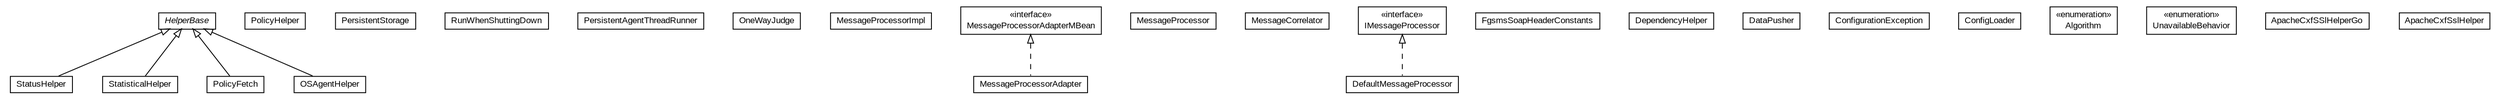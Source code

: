 #!/usr/local/bin/dot
#
# Class diagram 
# Generated by UMLGraph version R5_6-24-gf6e263 (http://www.umlgraph.org/)
#

digraph G {
	edge [fontname="arial",fontsize=10,labelfontname="arial",labelfontsize=10];
	node [fontname="arial",fontsize=10,shape=plaintext];
	nodesep=0.25;
	ranksep=0.5;
	// org.miloss.fgsms.agentcore.StatusHelper
	c31745 [label=<<table title="org.miloss.fgsms.agentcore.StatusHelper" border="0" cellborder="1" cellspacing="0" cellpadding="2" port="p" href="./StatusHelper.html">
		<tr><td><table border="0" cellspacing="0" cellpadding="1">
<tr><td align="center" balign="center"> StatusHelper </td></tr>
		</table></td></tr>
		</table>>, URL="./StatusHelper.html", fontname="arial", fontcolor="black", fontsize=10.0];
	// org.miloss.fgsms.agentcore.StatisticalHelper
	c31746 [label=<<table title="org.miloss.fgsms.agentcore.StatisticalHelper" border="0" cellborder="1" cellspacing="0" cellpadding="2" port="p" href="./StatisticalHelper.html">
		<tr><td><table border="0" cellspacing="0" cellpadding="1">
<tr><td align="center" balign="center"> StatisticalHelper </td></tr>
		</table></td></tr>
		</table>>, URL="./StatisticalHelper.html", fontname="arial", fontcolor="black", fontsize=10.0];
	// org.miloss.fgsms.agentcore.PolicyHelper
	c31747 [label=<<table title="org.miloss.fgsms.agentcore.PolicyHelper" border="0" cellborder="1" cellspacing="0" cellpadding="2" port="p" href="./PolicyHelper.html">
		<tr><td><table border="0" cellspacing="0" cellpadding="1">
<tr><td align="center" balign="center"> PolicyHelper </td></tr>
		</table></td></tr>
		</table>>, URL="./PolicyHelper.html", fontname="arial", fontcolor="black", fontsize=10.0];
	// org.miloss.fgsms.agentcore.PolicyFetch
	c31748 [label=<<table title="org.miloss.fgsms.agentcore.PolicyFetch" border="0" cellborder="1" cellspacing="0" cellpadding="2" port="p" href="./PolicyFetch.html">
		<tr><td><table border="0" cellspacing="0" cellpadding="1">
<tr><td align="center" balign="center"> PolicyFetch </td></tr>
		</table></td></tr>
		</table>>, URL="./PolicyFetch.html", fontname="arial", fontcolor="black", fontsize=10.0];
	// org.miloss.fgsms.agentcore.PersistentStorage
	c31749 [label=<<table title="org.miloss.fgsms.agentcore.PersistentStorage" border="0" cellborder="1" cellspacing="0" cellpadding="2" port="p" href="./PersistentStorage.html">
		<tr><td><table border="0" cellspacing="0" cellpadding="1">
<tr><td align="center" balign="center"> PersistentStorage </td></tr>
		</table></td></tr>
		</table>>, URL="./PersistentStorage.html", fontname="arial", fontcolor="black", fontsize=10.0];
	// org.miloss.fgsms.agentcore.PersistentStorage.RunWhenShuttingDown
	c31750 [label=<<table title="org.miloss.fgsms.agentcore.PersistentStorage.RunWhenShuttingDown" border="0" cellborder="1" cellspacing="0" cellpadding="2" port="p" href="./PersistentStorage.RunWhenShuttingDown.html">
		<tr><td><table border="0" cellspacing="0" cellpadding="1">
<tr><td align="center" balign="center"> RunWhenShuttingDown </td></tr>
		</table></td></tr>
		</table>>, URL="./PersistentStorage.RunWhenShuttingDown.html", fontname="arial", fontcolor="black", fontsize=10.0];
	// org.miloss.fgsms.agentcore.PersistentAgentThreadRunner
	c31751 [label=<<table title="org.miloss.fgsms.agentcore.PersistentAgentThreadRunner" border="0" cellborder="1" cellspacing="0" cellpadding="2" port="p" href="./PersistentAgentThreadRunner.html">
		<tr><td><table border="0" cellspacing="0" cellpadding="1">
<tr><td align="center" balign="center"> PersistentAgentThreadRunner </td></tr>
		</table></td></tr>
		</table>>, URL="./PersistentAgentThreadRunner.html", fontname="arial", fontcolor="black", fontsize=10.0];
	// org.miloss.fgsms.agentcore.OSAgentHelper
	c31752 [label=<<table title="org.miloss.fgsms.agentcore.OSAgentHelper" border="0" cellborder="1" cellspacing="0" cellpadding="2" port="p" href="./OSAgentHelper.html">
		<tr><td><table border="0" cellspacing="0" cellpadding="1">
<tr><td align="center" balign="center"> OSAgentHelper </td></tr>
		</table></td></tr>
		</table>>, URL="./OSAgentHelper.html", fontname="arial", fontcolor="black", fontsize=10.0];
	// org.miloss.fgsms.agentcore.OneWayJudge
	c31753 [label=<<table title="org.miloss.fgsms.agentcore.OneWayJudge" border="0" cellborder="1" cellspacing="0" cellpadding="2" port="p" href="./OneWayJudge.html">
		<tr><td><table border="0" cellspacing="0" cellpadding="1">
<tr><td align="center" balign="center"> OneWayJudge </td></tr>
		</table></td></tr>
		</table>>, URL="./OneWayJudge.html", fontname="arial", fontcolor="black", fontsize=10.0];
	// org.miloss.fgsms.agentcore.MessageProcessorImpl
	c31754 [label=<<table title="org.miloss.fgsms.agentcore.MessageProcessorImpl" border="0" cellborder="1" cellspacing="0" cellpadding="2" port="p" href="./MessageProcessorImpl.html">
		<tr><td><table border="0" cellspacing="0" cellpadding="1">
<tr><td align="center" balign="center"> MessageProcessorImpl </td></tr>
		</table></td></tr>
		</table>>, URL="./MessageProcessorImpl.html", fontname="arial", fontcolor="black", fontsize=10.0];
	// org.miloss.fgsms.agentcore.MessageProcessorAdapterMBean
	c31755 [label=<<table title="org.miloss.fgsms.agentcore.MessageProcessorAdapterMBean" border="0" cellborder="1" cellspacing="0" cellpadding="2" port="p" href="./MessageProcessorAdapterMBean.html">
		<tr><td><table border="0" cellspacing="0" cellpadding="1">
<tr><td align="center" balign="center"> &#171;interface&#187; </td></tr>
<tr><td align="center" balign="center"> MessageProcessorAdapterMBean </td></tr>
		</table></td></tr>
		</table>>, URL="./MessageProcessorAdapterMBean.html", fontname="arial", fontcolor="black", fontsize=10.0];
	// org.miloss.fgsms.agentcore.MessageProcessorAdapter
	c31756 [label=<<table title="org.miloss.fgsms.agentcore.MessageProcessorAdapter" border="0" cellborder="1" cellspacing="0" cellpadding="2" port="p" href="./MessageProcessorAdapter.html">
		<tr><td><table border="0" cellspacing="0" cellpadding="1">
<tr><td align="center" balign="center"> MessageProcessorAdapter </td></tr>
		</table></td></tr>
		</table>>, URL="./MessageProcessorAdapter.html", fontname="arial", fontcolor="black", fontsize=10.0];
	// org.miloss.fgsms.agentcore.MessageProcessor
	c31757 [label=<<table title="org.miloss.fgsms.agentcore.MessageProcessor" border="0" cellborder="1" cellspacing="0" cellpadding="2" port="p" href="./MessageProcessor.html">
		<tr><td><table border="0" cellspacing="0" cellpadding="1">
<tr><td align="center" balign="center"> MessageProcessor </td></tr>
		</table></td></tr>
		</table>>, URL="./MessageProcessor.html", fontname="arial", fontcolor="black", fontsize=10.0];
	// org.miloss.fgsms.agentcore.MessageCorrelator
	c31758 [label=<<table title="org.miloss.fgsms.agentcore.MessageCorrelator" border="0" cellborder="1" cellspacing="0" cellpadding="2" port="p" href="./MessageCorrelator.html">
		<tr><td><table border="0" cellspacing="0" cellpadding="1">
<tr><td align="center" balign="center"> MessageCorrelator </td></tr>
		</table></td></tr>
		</table>>, URL="./MessageCorrelator.html", fontname="arial", fontcolor="black", fontsize=10.0];
	// org.miloss.fgsms.agentcore.IMessageProcessor
	c31759 [label=<<table title="org.miloss.fgsms.agentcore.IMessageProcessor" border="0" cellborder="1" cellspacing="0" cellpadding="2" port="p" href="./IMessageProcessor.html">
		<tr><td><table border="0" cellspacing="0" cellpadding="1">
<tr><td align="center" balign="center"> &#171;interface&#187; </td></tr>
<tr><td align="center" balign="center"> IMessageProcessor </td></tr>
		</table></td></tr>
		</table>>, URL="./IMessageProcessor.html", fontname="arial", fontcolor="black", fontsize=10.0];
	// org.miloss.fgsms.agentcore.HelperBase
	c31760 [label=<<table title="org.miloss.fgsms.agentcore.HelperBase" border="0" cellborder="1" cellspacing="0" cellpadding="2" port="p" href="./HelperBase.html">
		<tr><td><table border="0" cellspacing="0" cellpadding="1">
<tr><td align="center" balign="center"><font face="arial italic"> HelperBase </font></td></tr>
		</table></td></tr>
		</table>>, URL="./HelperBase.html", fontname="arial", fontcolor="black", fontsize=10.0];
	// org.miloss.fgsms.agentcore.FgsmsSoapHeaderConstants
	c31761 [label=<<table title="org.miloss.fgsms.agentcore.FgsmsSoapHeaderConstants" border="0" cellborder="1" cellspacing="0" cellpadding="2" port="p" href="./FgsmsSoapHeaderConstants.html">
		<tr><td><table border="0" cellspacing="0" cellpadding="1">
<tr><td align="center" balign="center"> FgsmsSoapHeaderConstants </td></tr>
		</table></td></tr>
		</table>>, URL="./FgsmsSoapHeaderConstants.html", fontname="arial", fontcolor="black", fontsize=10.0];
	// org.miloss.fgsms.agentcore.DependencyHelper
	c31762 [label=<<table title="org.miloss.fgsms.agentcore.DependencyHelper" border="0" cellborder="1" cellspacing="0" cellpadding="2" port="p" href="./DependencyHelper.html">
		<tr><td><table border="0" cellspacing="0" cellpadding="1">
<tr><td align="center" balign="center"> DependencyHelper </td></tr>
		</table></td></tr>
		</table>>, URL="./DependencyHelper.html", fontname="arial", fontcolor="black", fontsize=10.0];
	// org.miloss.fgsms.agentcore.DefaultMessageProcessor
	c31763 [label=<<table title="org.miloss.fgsms.agentcore.DefaultMessageProcessor" border="0" cellborder="1" cellspacing="0" cellpadding="2" port="p" href="./DefaultMessageProcessor.html">
		<tr><td><table border="0" cellspacing="0" cellpadding="1">
<tr><td align="center" balign="center"> DefaultMessageProcessor </td></tr>
		</table></td></tr>
		</table>>, URL="./DefaultMessageProcessor.html", fontname="arial", fontcolor="black", fontsize=10.0];
	// org.miloss.fgsms.agentcore.DataPusher
	c31764 [label=<<table title="org.miloss.fgsms.agentcore.DataPusher" border="0" cellborder="1" cellspacing="0" cellpadding="2" port="p" href="./DataPusher.html">
		<tr><td><table border="0" cellspacing="0" cellpadding="1">
<tr><td align="center" balign="center"> DataPusher </td></tr>
		</table></td></tr>
		</table>>, URL="./DataPusher.html", fontname="arial", fontcolor="black", fontsize=10.0];
	// org.miloss.fgsms.agentcore.ConfigurationException
	c31765 [label=<<table title="org.miloss.fgsms.agentcore.ConfigurationException" border="0" cellborder="1" cellspacing="0" cellpadding="2" port="p" href="./ConfigurationException.html">
		<tr><td><table border="0" cellspacing="0" cellpadding="1">
<tr><td align="center" balign="center"> ConfigurationException </td></tr>
		</table></td></tr>
		</table>>, URL="./ConfigurationException.html", fontname="arial", fontcolor="black", fontsize=10.0];
	// org.miloss.fgsms.agentcore.ConfigLoader
	c31766 [label=<<table title="org.miloss.fgsms.agentcore.ConfigLoader" border="0" cellborder="1" cellspacing="0" cellpadding="2" port="p" href="./ConfigLoader.html">
		<tr><td><table border="0" cellspacing="0" cellpadding="1">
<tr><td align="center" balign="center"> ConfigLoader </td></tr>
		</table></td></tr>
		</table>>, URL="./ConfigLoader.html", fontname="arial", fontcolor="black", fontsize=10.0];
	// org.miloss.fgsms.agentcore.ConfigLoader.Algorithm
	c31767 [label=<<table title="org.miloss.fgsms.agentcore.ConfigLoader.Algorithm" border="0" cellborder="1" cellspacing="0" cellpadding="2" port="p" href="./ConfigLoader.Algorithm.html">
		<tr><td><table border="0" cellspacing="0" cellpadding="1">
<tr><td align="center" balign="center"> &#171;enumeration&#187; </td></tr>
<tr><td align="center" balign="center"> Algorithm </td></tr>
		</table></td></tr>
		</table>>, URL="./ConfigLoader.Algorithm.html", fontname="arial", fontcolor="black", fontsize=10.0];
	// org.miloss.fgsms.agentcore.ConfigLoader.UnavailableBehavior
	c31768 [label=<<table title="org.miloss.fgsms.agentcore.ConfigLoader.UnavailableBehavior" border="0" cellborder="1" cellspacing="0" cellpadding="2" port="p" href="./ConfigLoader.UnavailableBehavior.html">
		<tr><td><table border="0" cellspacing="0" cellpadding="1">
<tr><td align="center" balign="center"> &#171;enumeration&#187; </td></tr>
<tr><td align="center" balign="center"> UnavailableBehavior </td></tr>
		</table></td></tr>
		</table>>, URL="./ConfigLoader.UnavailableBehavior.html", fontname="arial", fontcolor="black", fontsize=10.0];
	// org.miloss.fgsms.agentcore.ApacheCxfSSlHelperGo
	c31769 [label=<<table title="org.miloss.fgsms.agentcore.ApacheCxfSSlHelperGo" border="0" cellborder="1" cellspacing="0" cellpadding="2" port="p" href="./ApacheCxfSSlHelperGo.html">
		<tr><td><table border="0" cellspacing="0" cellpadding="1">
<tr><td align="center" balign="center"> ApacheCxfSSlHelperGo </td></tr>
		</table></td></tr>
		</table>>, URL="./ApacheCxfSSlHelperGo.html", fontname="arial", fontcolor="black", fontsize=10.0];
	// org.miloss.fgsms.agentcore.ApacheCxfSslHelper
	c31770 [label=<<table title="org.miloss.fgsms.agentcore.ApacheCxfSslHelper" border="0" cellborder="1" cellspacing="0" cellpadding="2" port="p" href="./ApacheCxfSslHelper.html">
		<tr><td><table border="0" cellspacing="0" cellpadding="1">
<tr><td align="center" balign="center"> ApacheCxfSslHelper </td></tr>
		</table></td></tr>
		</table>>, URL="./ApacheCxfSslHelper.html", fontname="arial", fontcolor="black", fontsize=10.0];
	//org.miloss.fgsms.agentcore.StatusHelper extends org.miloss.fgsms.agentcore.HelperBase
	c31760:p -> c31745:p [dir=back,arrowtail=empty];
	//org.miloss.fgsms.agentcore.StatisticalHelper extends org.miloss.fgsms.agentcore.HelperBase
	c31760:p -> c31746:p [dir=back,arrowtail=empty];
	//org.miloss.fgsms.agentcore.PolicyFetch extends org.miloss.fgsms.agentcore.HelperBase
	c31760:p -> c31748:p [dir=back,arrowtail=empty];
	//org.miloss.fgsms.agentcore.OSAgentHelper extends org.miloss.fgsms.agentcore.HelperBase
	c31760:p -> c31752:p [dir=back,arrowtail=empty];
	//org.miloss.fgsms.agentcore.MessageProcessorAdapter implements org.miloss.fgsms.agentcore.MessageProcessorAdapterMBean
	c31755:p -> c31756:p [dir=back,arrowtail=empty,style=dashed];
	//org.miloss.fgsms.agentcore.DefaultMessageProcessor implements org.miloss.fgsms.agentcore.IMessageProcessor
	c31759:p -> c31763:p [dir=back,arrowtail=empty,style=dashed];
}

